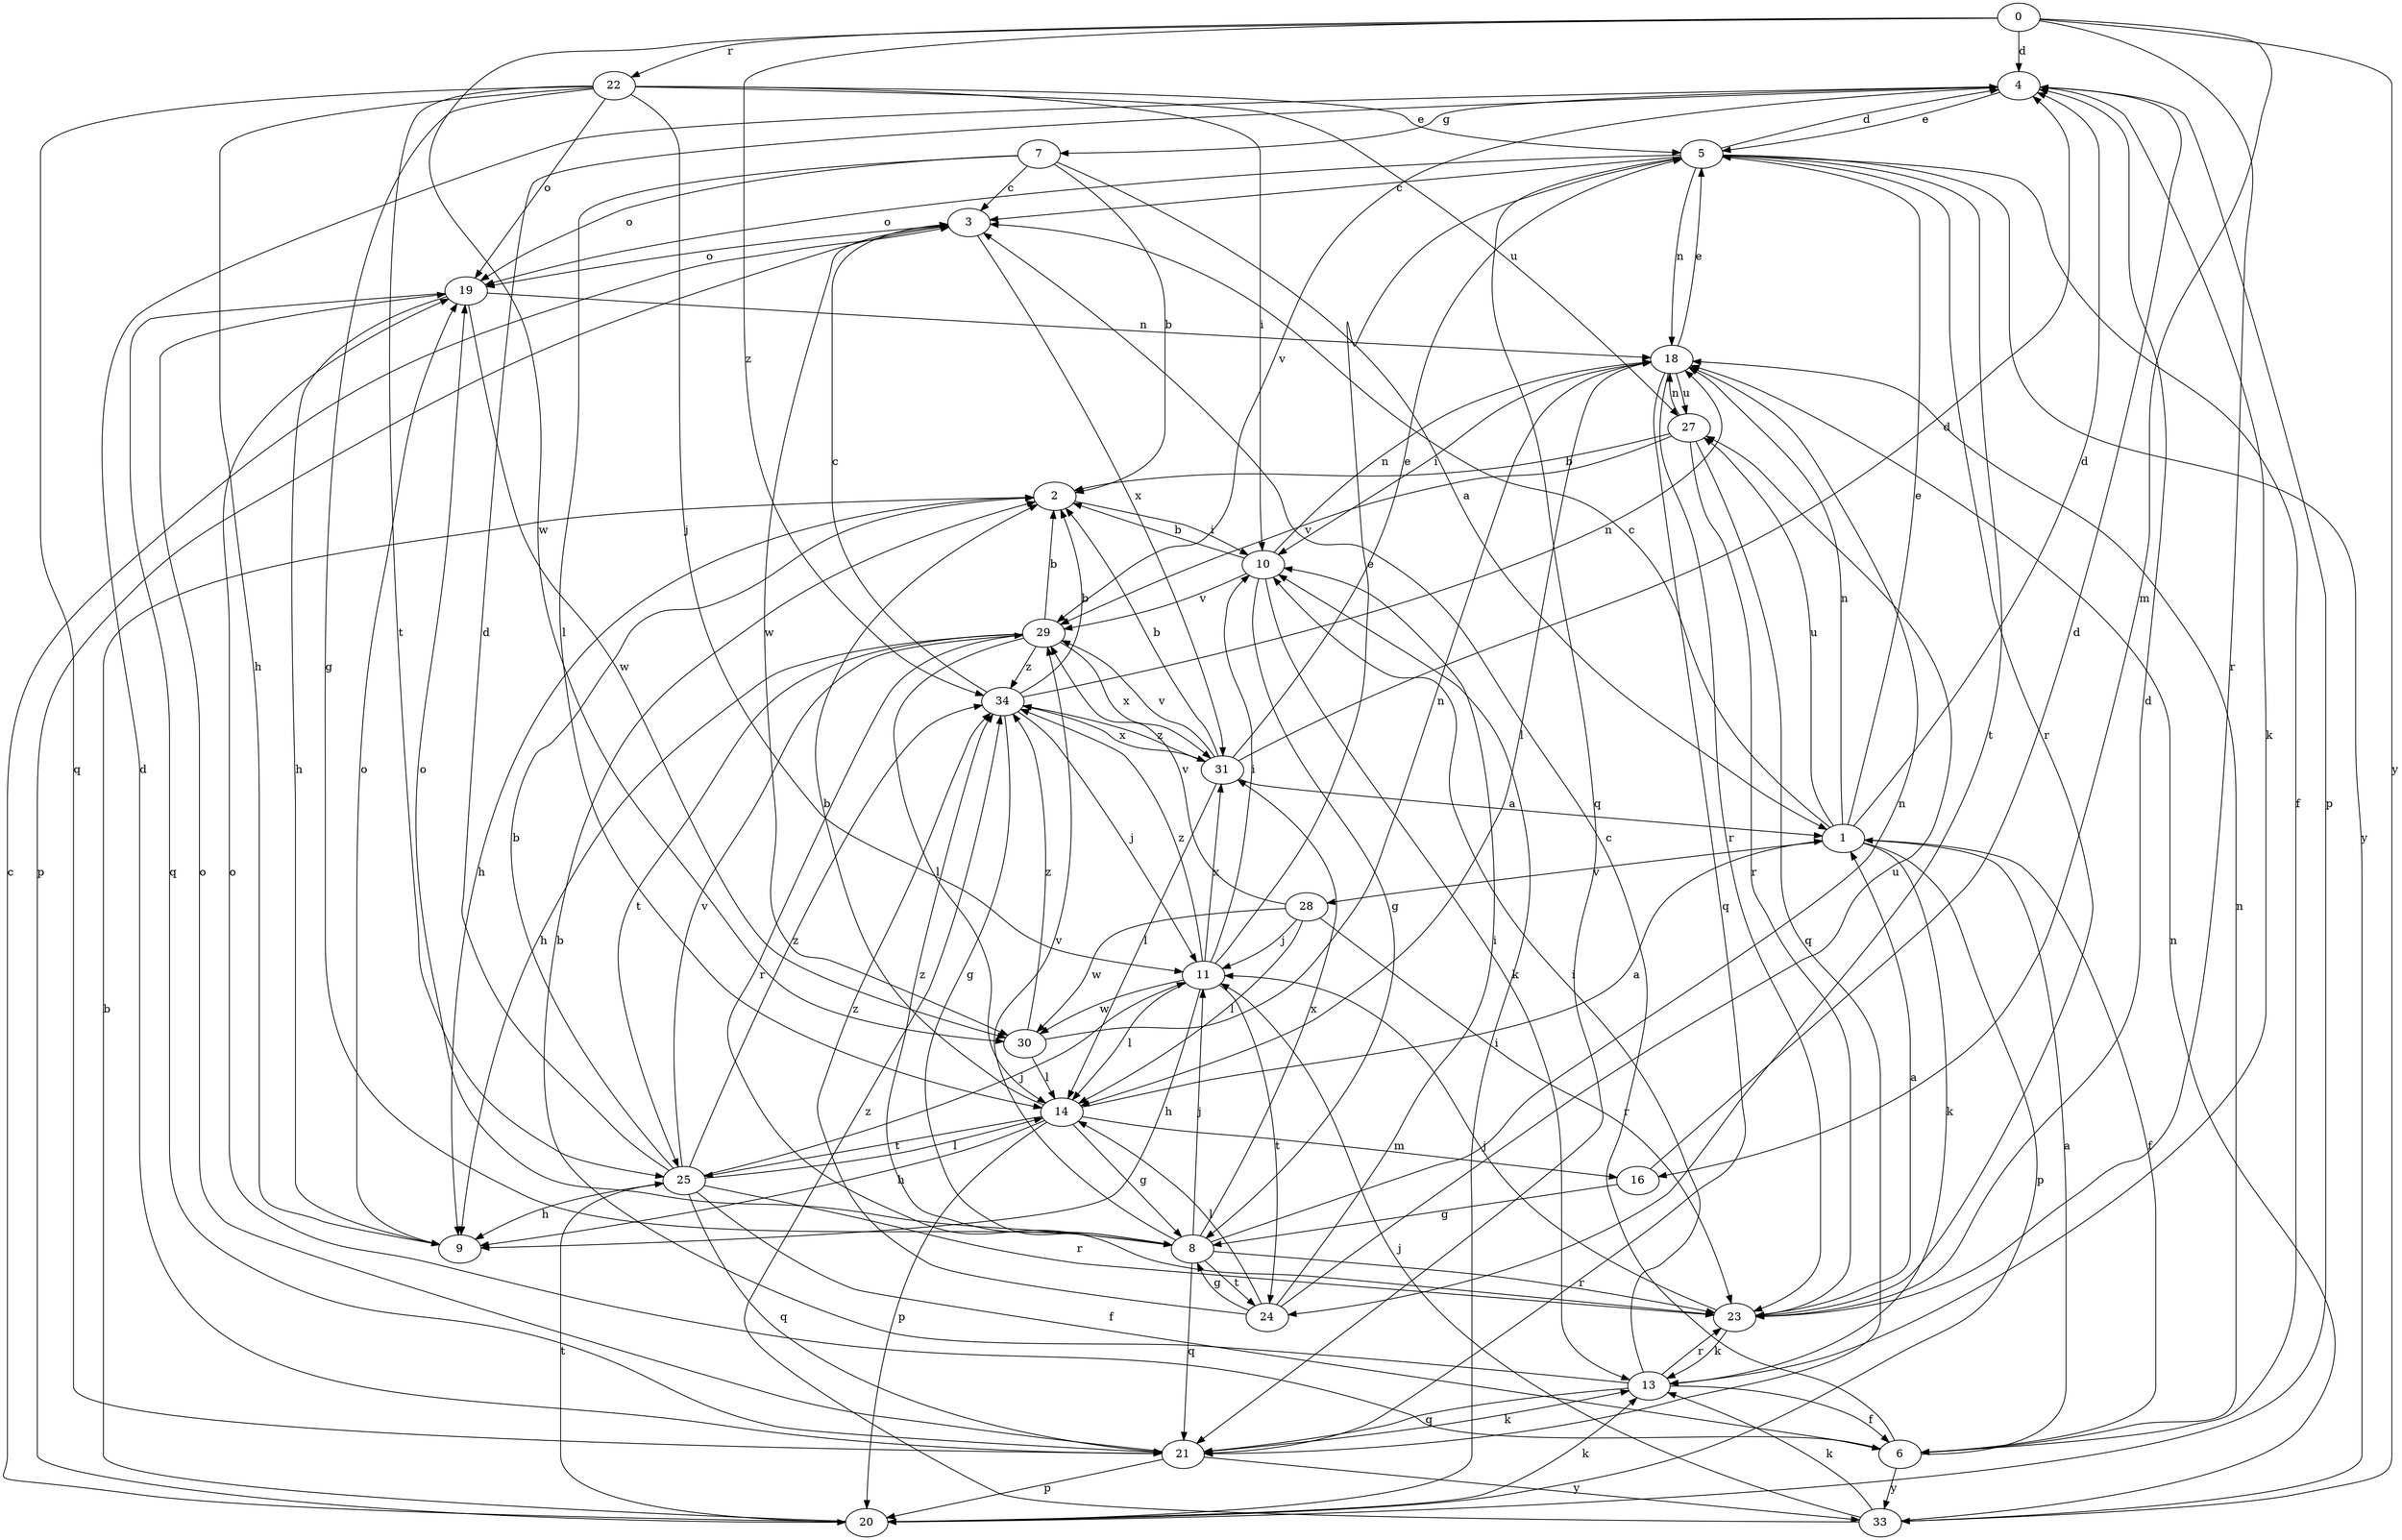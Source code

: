 strict digraph  {
0;
1;
2;
3;
4;
5;
6;
7;
8;
9;
10;
11;
13;
14;
16;
18;
19;
20;
21;
22;
23;
24;
25;
27;
28;
29;
30;
31;
33;
34;
0 -> 4  [label=d];
0 -> 16  [label=m];
0 -> 22  [label=r];
0 -> 23  [label=r];
0 -> 30  [label=w];
0 -> 33  [label=y];
0 -> 34  [label=z];
1 -> 3  [label=c];
1 -> 4  [label=d];
1 -> 5  [label=e];
1 -> 6  [label=f];
1 -> 13  [label=k];
1 -> 18  [label=n];
1 -> 20  [label=p];
1 -> 27  [label=u];
1 -> 28  [label=v];
2 -> 9  [label=h];
2 -> 10  [label=i];
3 -> 19  [label=o];
3 -> 20  [label=p];
3 -> 30  [label=w];
3 -> 31  [label=x];
4 -> 5  [label=e];
4 -> 7  [label=g];
4 -> 13  [label=k];
4 -> 20  [label=p];
4 -> 29  [label=v];
5 -> 3  [label=c];
5 -> 4  [label=d];
5 -> 6  [label=f];
5 -> 18  [label=n];
5 -> 19  [label=o];
5 -> 21  [label=q];
5 -> 23  [label=r];
5 -> 24  [label=t];
5 -> 33  [label=y];
6 -> 1  [label=a];
6 -> 3  [label=c];
6 -> 18  [label=n];
6 -> 19  [label=o];
6 -> 33  [label=y];
7 -> 1  [label=a];
7 -> 2  [label=b];
7 -> 3  [label=c];
7 -> 14  [label=l];
7 -> 19  [label=o];
8 -> 11  [label=j];
8 -> 18  [label=n];
8 -> 19  [label=o];
8 -> 21  [label=q];
8 -> 23  [label=r];
8 -> 24  [label=t];
8 -> 29  [label=v];
8 -> 31  [label=x];
8 -> 34  [label=z];
9 -> 19  [label=o];
10 -> 2  [label=b];
10 -> 8  [label=g];
10 -> 13  [label=k];
10 -> 18  [label=n];
10 -> 29  [label=v];
11 -> 5  [label=e];
11 -> 9  [label=h];
11 -> 10  [label=i];
11 -> 14  [label=l];
11 -> 24  [label=t];
11 -> 30  [label=w];
11 -> 31  [label=x];
11 -> 34  [label=z];
13 -> 2  [label=b];
13 -> 6  [label=f];
13 -> 10  [label=i];
13 -> 21  [label=q];
13 -> 23  [label=r];
14 -> 1  [label=a];
14 -> 2  [label=b];
14 -> 8  [label=g];
14 -> 9  [label=h];
14 -> 16  [label=m];
14 -> 20  [label=p];
14 -> 25  [label=t];
16 -> 4  [label=d];
16 -> 8  [label=g];
18 -> 5  [label=e];
18 -> 10  [label=i];
18 -> 14  [label=l];
18 -> 21  [label=q];
18 -> 23  [label=r];
18 -> 27  [label=u];
19 -> 9  [label=h];
19 -> 18  [label=n];
19 -> 21  [label=q];
19 -> 30  [label=w];
20 -> 2  [label=b];
20 -> 3  [label=c];
20 -> 10  [label=i];
20 -> 13  [label=k];
20 -> 25  [label=t];
21 -> 4  [label=d];
21 -> 13  [label=k];
21 -> 19  [label=o];
21 -> 20  [label=p];
21 -> 33  [label=y];
22 -> 5  [label=e];
22 -> 8  [label=g];
22 -> 9  [label=h];
22 -> 10  [label=i];
22 -> 11  [label=j];
22 -> 19  [label=o];
22 -> 21  [label=q];
22 -> 25  [label=t];
22 -> 27  [label=u];
23 -> 1  [label=a];
23 -> 4  [label=d];
23 -> 11  [label=j];
23 -> 13  [label=k];
24 -> 8  [label=g];
24 -> 10  [label=i];
24 -> 14  [label=l];
24 -> 27  [label=u];
24 -> 34  [label=z];
25 -> 2  [label=b];
25 -> 4  [label=d];
25 -> 6  [label=f];
25 -> 9  [label=h];
25 -> 11  [label=j];
25 -> 14  [label=l];
25 -> 21  [label=q];
25 -> 23  [label=r];
25 -> 29  [label=v];
25 -> 34  [label=z];
27 -> 2  [label=b];
27 -> 18  [label=n];
27 -> 21  [label=q];
27 -> 23  [label=r];
27 -> 29  [label=v];
28 -> 11  [label=j];
28 -> 14  [label=l];
28 -> 23  [label=r];
28 -> 29  [label=v];
28 -> 30  [label=w];
29 -> 2  [label=b];
29 -> 9  [label=h];
29 -> 14  [label=l];
29 -> 23  [label=r];
29 -> 25  [label=t];
29 -> 31  [label=x];
29 -> 34  [label=z];
30 -> 14  [label=l];
30 -> 18  [label=n];
30 -> 34  [label=z];
31 -> 1  [label=a];
31 -> 2  [label=b];
31 -> 4  [label=d];
31 -> 5  [label=e];
31 -> 14  [label=l];
31 -> 29  [label=v];
31 -> 34  [label=z];
33 -> 11  [label=j];
33 -> 13  [label=k];
33 -> 18  [label=n];
33 -> 34  [label=z];
34 -> 2  [label=b];
34 -> 3  [label=c];
34 -> 8  [label=g];
34 -> 11  [label=j];
34 -> 18  [label=n];
34 -> 31  [label=x];
}

